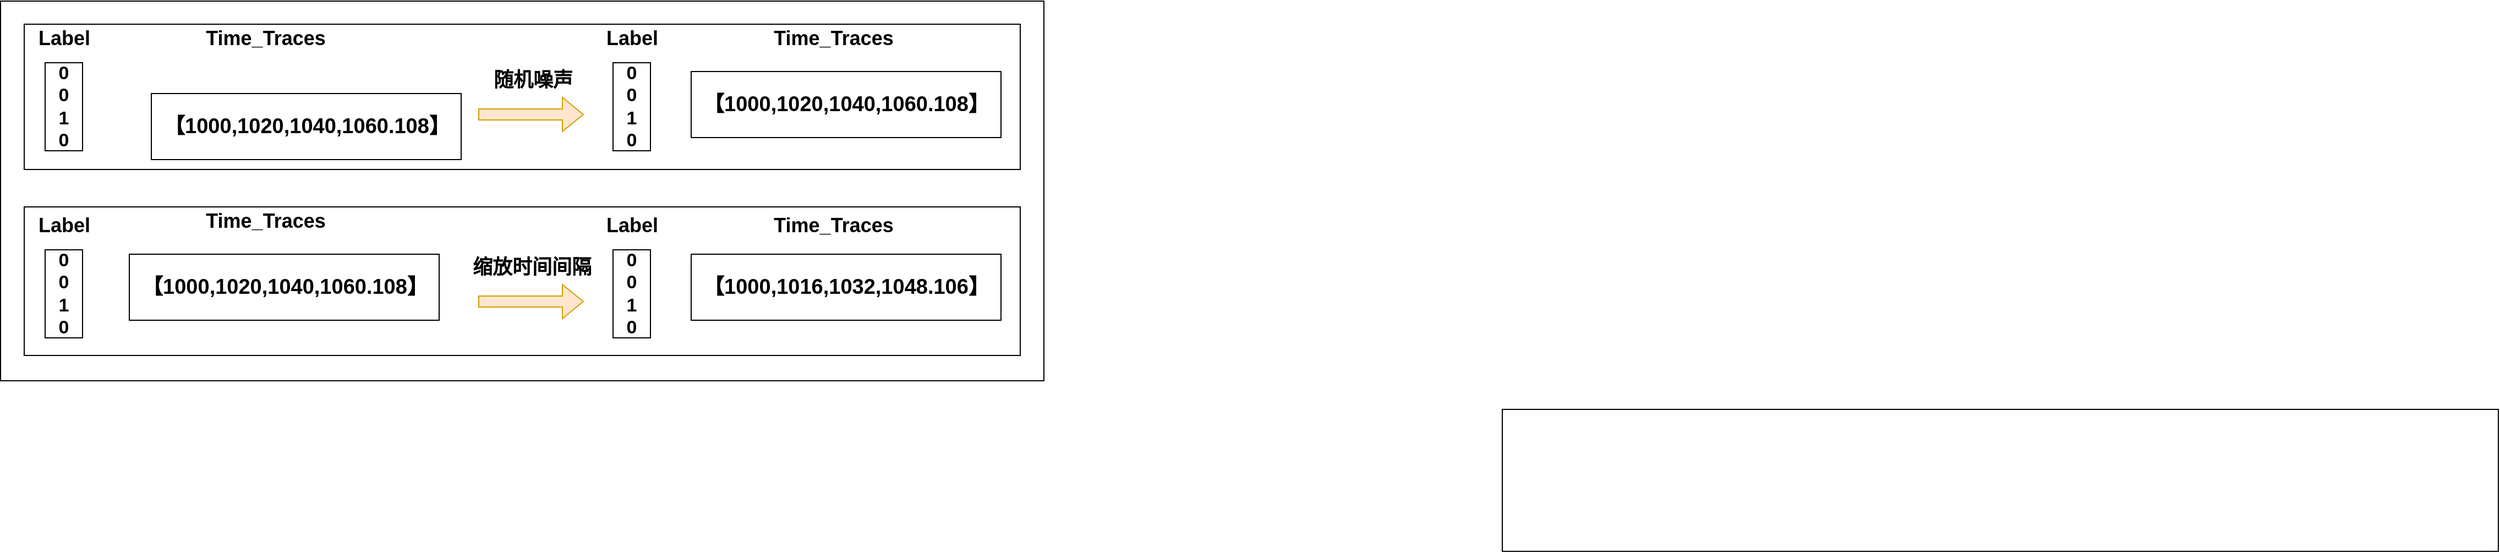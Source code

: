 <mxfile version="24.0.7" type="github">
  <diagram name="第 1 页" id="S_1NR3iz1IwgQ-Ev80Fq">
    <mxGraphModel dx="3100" dy="770" grid="0" gridSize="10" guides="1" tooltips="1" connect="1" arrows="1" fold="1" page="0" pageScale="1" pageWidth="827" pageHeight="1169" math="0" shadow="0">
      <root>
        <mxCell id="0" />
        <mxCell id="1" parent="0" />
        <mxCell id="GY7boE5zjYNBEzBdmvgy-2" value="" style="shape=flexArrow;endArrow=classic;html=1;rounded=0;fillColor=#ffe6cc;strokeColor=#d79b00;" edge="1" parent="1">
          <mxGeometry width="50" height="50" relative="1" as="geometry">
            <mxPoint x="-880.5" y="291" as="sourcePoint" />
            <mxPoint x="-784.5" y="291" as="targetPoint" />
          </mxGeometry>
        </mxCell>
        <mxCell id="GY7boE5zjYNBEzBdmvgy-3" value="&lt;font size=&quot;1&quot;&gt;&lt;b style=&quot;font-size: 18px;&quot;&gt;缩放时间间隔&lt;/b&gt;&lt;/font&gt;" style="text;html=1;align=center;verticalAlign=middle;resizable=0;points=[];autosize=1;strokeColor=none;fillColor=none;" vertex="1" parent="1">
          <mxGeometry x="-895.5" y="243" width="126" height="34" as="geometry" />
        </mxCell>
        <mxCell id="GY7boE5zjYNBEzBdmvgy-15" value="&lt;font size=&quot;1&quot;&gt;&lt;b&gt;&lt;font style=&quot;font-size: 18px;&quot;&gt;Label&lt;/font&gt;&lt;/b&gt;&lt;/font&gt;" style="text;html=1;align=center;verticalAlign=middle;resizable=0;points=[];autosize=1;strokeColor=none;fillColor=none;" vertex="1" parent="1">
          <mxGeometry x="-1289.5" y="205" width="65" height="34" as="geometry" />
        </mxCell>
        <mxCell id="GY7boE5zjYNBEzBdmvgy-16" value="&lt;div style=&quot;font-size: 17px;&quot;&gt;&lt;font style=&quot;font-size: 17px;&quot;&gt;&lt;b&gt;&lt;font style=&quot;font-size: 17px;&quot;&gt;0&lt;/font&gt;&lt;/b&gt;&lt;/font&gt;&lt;/div&gt;&lt;div style=&quot;font-size: 17px;&quot;&gt;&lt;font style=&quot;font-size: 17px;&quot;&gt;&lt;b&gt;&lt;font style=&quot;font-size: 17px;&quot;&gt;0&lt;br&gt;&lt;/font&gt;&lt;/b&gt;&lt;/font&gt;&lt;/div&gt;&lt;div style=&quot;font-size: 17px;&quot;&gt;&lt;font style=&quot;font-size: 17px;&quot;&gt;&lt;b&gt;&lt;font style=&quot;font-size: 17px;&quot;&gt;1&lt;/font&gt;&lt;/b&gt;&lt;/font&gt;&lt;/div&gt;&lt;div style=&quot;font-size: 17px;&quot;&gt;&lt;font style=&quot;font-size: 17px;&quot;&gt;&lt;b&gt;&lt;font style=&quot;font-size: 17px;&quot;&gt;&lt;font style=&quot;font-size: 17px;&quot;&gt;0&lt;/font&gt;&lt;br&gt;&lt;/font&gt;&lt;/b&gt;&lt;/font&gt;&lt;/div&gt;" style="rounded=0;whiteSpace=wrap;html=1;" vertex="1" parent="1">
          <mxGeometry x="-1274" y="244" width="34" height="80" as="geometry" />
        </mxCell>
        <mxCell id="GY7boE5zjYNBEzBdmvgy-29" value="&lt;font size=&quot;1&quot;&gt;&lt;b&gt;&lt;font style=&quot;font-size: 18px;&quot;&gt;Label&lt;/font&gt;&lt;/b&gt;&lt;/font&gt;" style="text;html=1;align=center;verticalAlign=middle;resizable=0;points=[];autosize=1;strokeColor=none;fillColor=none;" vertex="1" parent="1">
          <mxGeometry x="-773.5" y="205" width="65" height="34" as="geometry" />
        </mxCell>
        <mxCell id="GY7boE5zjYNBEzBdmvgy-30" value="&lt;div style=&quot;font-size: 17px;&quot;&gt;&lt;font style=&quot;font-size: 17px;&quot;&gt;&lt;b&gt;&lt;font style=&quot;font-size: 17px;&quot;&gt;0&lt;/font&gt;&lt;/b&gt;&lt;/font&gt;&lt;/div&gt;&lt;div style=&quot;font-size: 17px;&quot;&gt;&lt;font style=&quot;font-size: 17px;&quot;&gt;&lt;b&gt;&lt;font style=&quot;font-size: 17px;&quot;&gt;0&lt;br&gt;&lt;/font&gt;&lt;/b&gt;&lt;/font&gt;&lt;/div&gt;&lt;div style=&quot;font-size: 17px;&quot;&gt;&lt;font style=&quot;font-size: 17px;&quot;&gt;&lt;b&gt;&lt;font style=&quot;font-size: 17px;&quot;&gt;1&lt;/font&gt;&lt;/b&gt;&lt;/font&gt;&lt;/div&gt;&lt;div style=&quot;font-size: 17px;&quot;&gt;&lt;font style=&quot;font-size: 17px;&quot;&gt;&lt;b&gt;&lt;font style=&quot;font-size: 17px;&quot;&gt;&lt;font style=&quot;font-size: 17px;&quot;&gt;0&lt;/font&gt;&lt;br&gt;&lt;/font&gt;&lt;/b&gt;&lt;/font&gt;&lt;/div&gt;" style="rounded=0;whiteSpace=wrap;html=1;" vertex="1" parent="1">
          <mxGeometry x="-758" y="244" width="34" height="80" as="geometry" />
        </mxCell>
        <mxCell id="GY7boE5zjYNBEzBdmvgy-32" value="" style="shape=flexArrow;endArrow=classic;html=1;rounded=0;fillColor=#ffe6cc;strokeColor=#d79b00;" edge="1" parent="1">
          <mxGeometry width="50" height="50" relative="1" as="geometry">
            <mxPoint x="-880.5" y="121" as="sourcePoint" />
            <mxPoint x="-784.5" y="121" as="targetPoint" />
          </mxGeometry>
        </mxCell>
        <mxCell id="GY7boE5zjYNBEzBdmvgy-33" value="&lt;b&gt;&lt;font style=&quot;font-size: 18px;&quot;&gt;随机噪声&lt;/font&gt;&lt;/b&gt;" style="text;html=1;align=center;verticalAlign=middle;resizable=0;points=[];autosize=1;strokeColor=none;fillColor=none;" vertex="1" parent="1">
          <mxGeometry x="-876.5" y="73" width="90" height="34" as="geometry" />
        </mxCell>
        <mxCell id="GY7boE5zjYNBEzBdmvgy-44" value="&lt;font size=&quot;1&quot;&gt;&lt;b&gt;&lt;font style=&quot;font-size: 18px;&quot;&gt;Time_Traces&lt;/font&gt;&lt;/b&gt;&lt;/font&gt;" style="text;html=1;align=center;verticalAlign=middle;resizable=0;points=[];autosize=1;strokeColor=none;fillColor=none;" vertex="1" parent="1">
          <mxGeometry x="-1137.5" y="35" width="127" height="34" as="geometry" />
        </mxCell>
        <mxCell id="GY7boE5zjYNBEzBdmvgy-45" value="&lt;font size=&quot;1&quot;&gt;&lt;b&gt;&lt;font style=&quot;font-size: 18px;&quot;&gt;Label&lt;/font&gt;&lt;/b&gt;&lt;/font&gt;" style="text;html=1;align=center;verticalAlign=middle;resizable=0;points=[];autosize=1;strokeColor=none;fillColor=none;" vertex="1" parent="1">
          <mxGeometry x="-1289.5" y="35" width="65" height="34" as="geometry" />
        </mxCell>
        <mxCell id="GY7boE5zjYNBEzBdmvgy-46" value="&lt;div style=&quot;font-size: 17px;&quot;&gt;&lt;font style=&quot;font-size: 17px;&quot;&gt;&lt;b&gt;&lt;font style=&quot;font-size: 17px;&quot;&gt;0&lt;/font&gt;&lt;/b&gt;&lt;/font&gt;&lt;/div&gt;&lt;div style=&quot;font-size: 17px;&quot;&gt;&lt;font style=&quot;font-size: 17px;&quot;&gt;&lt;b&gt;&lt;font style=&quot;font-size: 17px;&quot;&gt;0&lt;br&gt;&lt;/font&gt;&lt;/b&gt;&lt;/font&gt;&lt;/div&gt;&lt;div style=&quot;font-size: 17px;&quot;&gt;&lt;font style=&quot;font-size: 17px;&quot;&gt;&lt;b&gt;&lt;font style=&quot;font-size: 17px;&quot;&gt;1&lt;/font&gt;&lt;/b&gt;&lt;/font&gt;&lt;/div&gt;&lt;div style=&quot;font-size: 17px;&quot;&gt;&lt;font style=&quot;font-size: 17px;&quot;&gt;&lt;b&gt;&lt;font style=&quot;font-size: 17px;&quot;&gt;&lt;font style=&quot;font-size: 17px;&quot;&gt;0&lt;/font&gt;&lt;br&gt;&lt;/font&gt;&lt;/b&gt;&lt;/font&gt;&lt;/div&gt;" style="rounded=0;whiteSpace=wrap;html=1;" vertex="1" parent="1">
          <mxGeometry x="-1274" y="74" width="34" height="80" as="geometry" />
        </mxCell>
        <mxCell id="GY7boE5zjYNBEzBdmvgy-57" value="&lt;font size=&quot;1&quot;&gt;&lt;b&gt;&lt;font style=&quot;font-size: 18px;&quot;&gt;Time_Traces&lt;/font&gt;&lt;/b&gt;&lt;/font&gt;" style="text;html=1;align=center;verticalAlign=middle;resizable=0;points=[];autosize=1;strokeColor=none;fillColor=none;" vertex="1" parent="1">
          <mxGeometry x="-621.5" y="35" width="127" height="34" as="geometry" />
        </mxCell>
        <mxCell id="GY7boE5zjYNBEzBdmvgy-58" value="&lt;font size=&quot;1&quot;&gt;&lt;b&gt;&lt;font style=&quot;font-size: 18px;&quot;&gt;Label&lt;/font&gt;&lt;/b&gt;&lt;/font&gt;" style="text;html=1;align=center;verticalAlign=middle;resizable=0;points=[];autosize=1;strokeColor=none;fillColor=none;" vertex="1" parent="1">
          <mxGeometry x="-773.5" y="35" width="65" height="34" as="geometry" />
        </mxCell>
        <mxCell id="GY7boE5zjYNBEzBdmvgy-59" value="&lt;div style=&quot;font-size: 17px;&quot;&gt;&lt;font style=&quot;font-size: 17px;&quot;&gt;&lt;b&gt;&lt;font style=&quot;font-size: 17px;&quot;&gt;0&lt;/font&gt;&lt;/b&gt;&lt;/font&gt;&lt;/div&gt;&lt;div style=&quot;font-size: 17px;&quot;&gt;&lt;font style=&quot;font-size: 17px;&quot;&gt;&lt;b&gt;&lt;font style=&quot;font-size: 17px;&quot;&gt;0&lt;br&gt;&lt;/font&gt;&lt;/b&gt;&lt;/font&gt;&lt;/div&gt;&lt;div style=&quot;font-size: 17px;&quot;&gt;&lt;font style=&quot;font-size: 17px;&quot;&gt;&lt;b&gt;&lt;font style=&quot;font-size: 17px;&quot;&gt;1&lt;/font&gt;&lt;/b&gt;&lt;/font&gt;&lt;/div&gt;&lt;div style=&quot;font-size: 17px;&quot;&gt;&lt;font style=&quot;font-size: 17px;&quot;&gt;&lt;b&gt;&lt;font style=&quot;font-size: 17px;&quot;&gt;&lt;font style=&quot;font-size: 17px;&quot;&gt;0&lt;/font&gt;&lt;br&gt;&lt;/font&gt;&lt;/b&gt;&lt;/font&gt;&lt;/div&gt;" style="rounded=0;whiteSpace=wrap;html=1;" vertex="1" parent="1">
          <mxGeometry x="-758" y="74" width="34" height="80" as="geometry" />
        </mxCell>
        <mxCell id="GY7boE5zjYNBEzBdmvgy-94" value="" style="rounded=0;whiteSpace=wrap;html=1;fillColor=none;" vertex="1" parent="1">
          <mxGeometry x="-1293" y="205" width="905" height="135" as="geometry" />
        </mxCell>
        <mxCell id="GY7boE5zjYNBEzBdmvgy-95" value="" style="rounded=0;whiteSpace=wrap;html=1;fillColor=none;" vertex="1" parent="1">
          <mxGeometry x="-1314.5" y="18" width="948" height="345" as="geometry" />
        </mxCell>
        <mxCell id="GY7boE5zjYNBEzBdmvgy-100" value="" style="rounded=0;whiteSpace=wrap;html=1;fillColor=none;" vertex="1" parent="1">
          <mxGeometry x="-1293" y="39" width="905" height="132" as="geometry" />
        </mxCell>
        <mxCell id="GY7boE5zjYNBEzBdmvgy-101" value="" style="rounded=0;whiteSpace=wrap;html=1;fillColor=none;" vertex="1" parent="1">
          <mxGeometry x="50" y="389" width="905" height="129" as="geometry" />
        </mxCell>
        <mxCell id="GY7boE5zjYNBEzBdmvgy-102" value="&lt;font size=&quot;1&quot;&gt;&lt;b&gt;&lt;font style=&quot;font-size: 19px;&quot;&gt;【1000,1016,1032,1048.106】&lt;/font&gt;&lt;/b&gt;&lt;/font&gt;" style="rounded=0;whiteSpace=wrap;html=1;" vertex="1" parent="1">
          <mxGeometry x="-687" y="248" width="281.5" height="60" as="geometry" />
        </mxCell>
        <mxCell id="GY7boE5zjYNBEzBdmvgy-104" value="&lt;font size=&quot;1&quot;&gt;&lt;b&gt;&lt;font style=&quot;font-size: 19px;&quot;&gt;【1000,1020,1040,1060.108】&lt;/font&gt;&lt;/b&gt;&lt;/font&gt;" style="rounded=0;whiteSpace=wrap;html=1;" vertex="1" parent="1">
          <mxGeometry x="-687" y="82" width="281.5" height="60" as="geometry" />
        </mxCell>
        <mxCell id="GY7boE5zjYNBEzBdmvgy-105" value="&lt;font size=&quot;1&quot;&gt;&lt;b&gt;&lt;font style=&quot;font-size: 18px;&quot;&gt;Time_Traces&lt;/font&gt;&lt;/b&gt;&lt;/font&gt;" style="text;html=1;align=center;verticalAlign=middle;resizable=0;points=[];autosize=1;strokeColor=none;fillColor=none;" vertex="1" parent="1">
          <mxGeometry x="-1137.5" y="201" width="127" height="34" as="geometry" />
        </mxCell>
        <mxCell id="GY7boE5zjYNBEzBdmvgy-106" value="&lt;font size=&quot;1&quot;&gt;&lt;b&gt;&lt;font style=&quot;font-size: 19px;&quot;&gt;【1000,1020,1040,1060.108】&lt;/font&gt;&lt;/b&gt;&lt;/font&gt;" style="rounded=0;whiteSpace=wrap;html=1;" vertex="1" parent="1">
          <mxGeometry x="-1197.5" y="248" width="281.5" height="60" as="geometry" />
        </mxCell>
        <mxCell id="GY7boE5zjYNBEzBdmvgy-107" value="&lt;font size=&quot;1&quot;&gt;&lt;b&gt;&lt;font style=&quot;font-size: 18px;&quot;&gt;Time_Traces&lt;/font&gt;&lt;/b&gt;&lt;/font&gt;" style="text;html=1;align=center;verticalAlign=middle;resizable=0;points=[];autosize=1;strokeColor=none;fillColor=none;" vertex="1" parent="1">
          <mxGeometry x="-621.5" y="205" width="127" height="34" as="geometry" />
        </mxCell>
        <mxCell id="GY7boE5zjYNBEzBdmvgy-108" value="&lt;font size=&quot;1&quot;&gt;&lt;b&gt;&lt;font style=&quot;font-size: 19px;&quot;&gt;【1000,1020,1040,1060.108】&lt;/font&gt;&lt;/b&gt;&lt;/font&gt;" style="rounded=0;whiteSpace=wrap;html=1;" vertex="1" parent="1">
          <mxGeometry x="-1177.5" y="102" width="281.5" height="60" as="geometry" />
        </mxCell>
      </root>
    </mxGraphModel>
  </diagram>
</mxfile>
